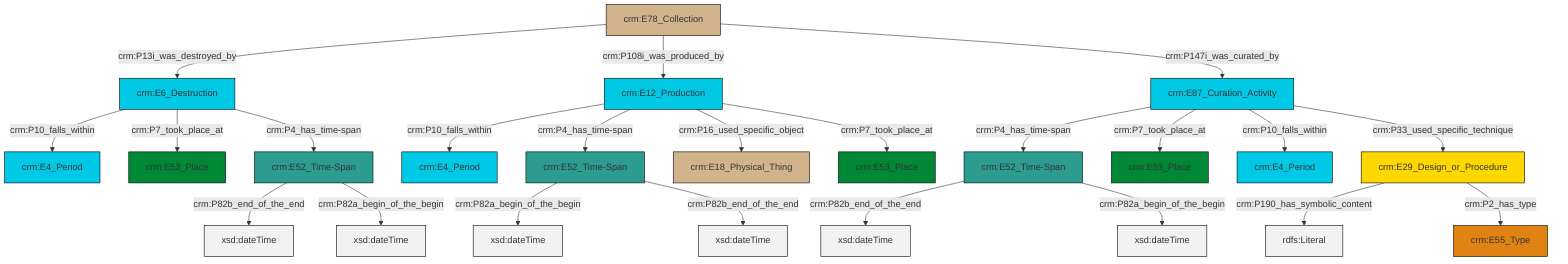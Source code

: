 graph TD
classDef Literal fill:#f2f2f2,stroke:#000000;
classDef CRM_Entity fill:#FFFFFF,stroke:#000000;
classDef Temporal_Entity fill:#00C9E6, stroke:#000000;
classDef Type fill:#E18312, stroke:#000000;
classDef Time-Span fill:#2C9C91, stroke:#000000;
classDef Appellation fill:#FFEB7F, stroke:#000000;
classDef Place fill:#008836, stroke:#000000;
classDef Persistent_Item fill:#B266B2, stroke:#000000;
classDef Conceptual_Object fill:#FFD700, stroke:#000000;
classDef Physical_Thing fill:#D2B48C, stroke:#000000;
classDef Actor fill:#f58aad, stroke:#000000;
classDef PC_Classes fill:#4ce600, stroke:#000000;
classDef Multi fill:#cccccc,stroke:#000000;

2["crm:E52_Time-Span"]:::Time-Span -->|crm:P82b_end_of_the_end| 3[xsd:dateTime]:::Literal
2["crm:E52_Time-Span"]:::Time-Span -->|crm:P82a_begin_of_the_begin| 8[xsd:dateTime]:::Literal
11["crm:E87_Curation_Activity"]:::Temporal_Entity -->|crm:P4_has_time-span| 2["crm:E52_Time-Span"]:::Time-Span
12["crm:E29_Design_or_Procedure"]:::Conceptual_Object -->|crm:P190_has_symbolic_content| 13[rdfs:Literal]:::Literal
11["crm:E87_Curation_Activity"]:::Temporal_Entity -->|crm:P7_took_place_at| 14["crm:E53_Place"]:::Place
15["crm:E12_Production"]:::Temporal_Entity -->|crm:P10_falls_within| 16["crm:E4_Period"]:::Temporal_Entity
17["crm:E78_Collection"]:::Physical_Thing -->|crm:P13i_was_destroyed_by| 0["crm:E6_Destruction"]:::Temporal_Entity
15["crm:E12_Production"]:::Temporal_Entity -->|crm:P4_has_time-span| 19["crm:E52_Time-Span"]:::Time-Span
17["crm:E78_Collection"]:::Physical_Thing -->|crm:P108i_was_produced_by| 15["crm:E12_Production"]:::Temporal_Entity
15["crm:E12_Production"]:::Temporal_Entity -->|crm:P16_used_specific_object| 21["crm:E18_Physical_Thing"]:::Physical_Thing
0["crm:E6_Destruction"]:::Temporal_Entity -->|crm:P10_falls_within| 24["crm:E4_Period"]:::Temporal_Entity
17["crm:E78_Collection"]:::Physical_Thing -->|crm:P147i_was_curated_by| 11["crm:E87_Curation_Activity"]:::Temporal_Entity
11["crm:E87_Curation_Activity"]:::Temporal_Entity -->|crm:P10_falls_within| 6["crm:E4_Period"]:::Temporal_Entity
19["crm:E52_Time-Span"]:::Time-Span -->|crm:P82a_begin_of_the_begin| 30[xsd:dateTime]:::Literal
12["crm:E29_Design_or_Procedure"]:::Conceptual_Object -->|crm:P2_has_type| 31["crm:E55_Type"]:::Type
19["crm:E52_Time-Span"]:::Time-Span -->|crm:P82b_end_of_the_end| 34[xsd:dateTime]:::Literal
11["crm:E87_Curation_Activity"]:::Temporal_Entity -->|crm:P33_used_specific_technique| 12["crm:E29_Design_or_Procedure"]:::Conceptual_Object
15["crm:E12_Production"]:::Temporal_Entity -->|crm:P7_took_place_at| 4["crm:E53_Place"]:::Place
0["crm:E6_Destruction"]:::Temporal_Entity -->|crm:P7_took_place_at| 9["crm:E53_Place"]:::Place
26["crm:E52_Time-Span"]:::Time-Span -->|crm:P82b_end_of_the_end| 37[xsd:dateTime]:::Literal
0["crm:E6_Destruction"]:::Temporal_Entity -->|crm:P4_has_time-span| 26["crm:E52_Time-Span"]:::Time-Span
26["crm:E52_Time-Span"]:::Time-Span -->|crm:P82a_begin_of_the_begin| 38[xsd:dateTime]:::Literal